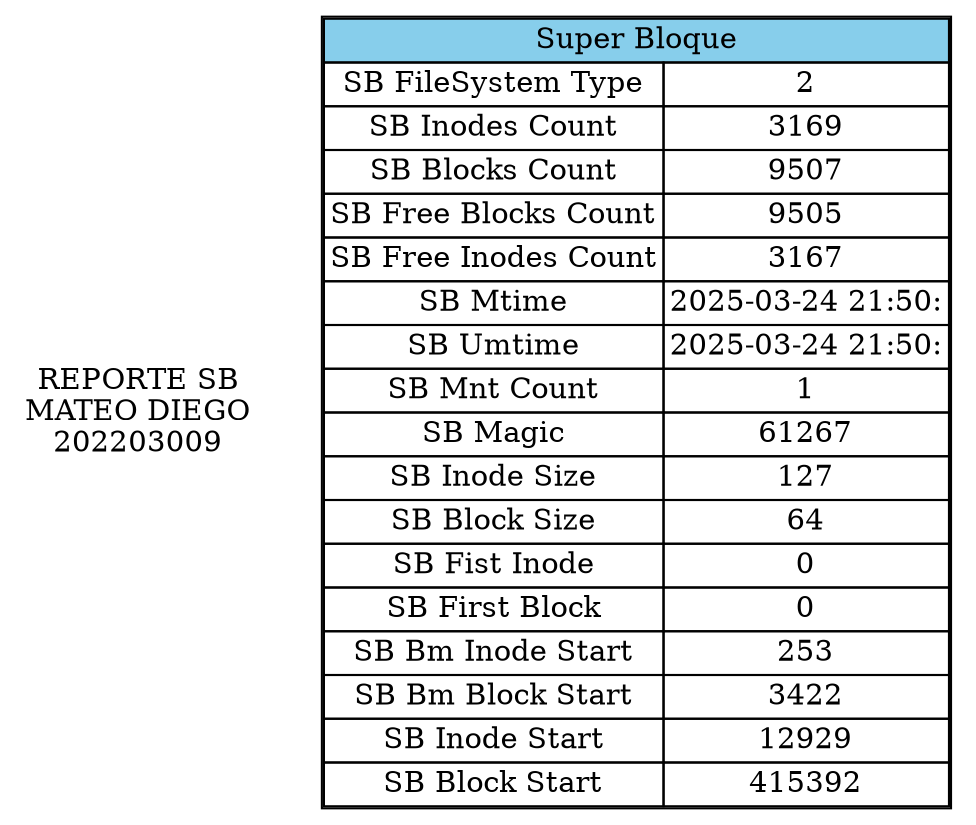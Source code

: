 digraph G {
node [shape=plaintext];
fontname="Courier New";
title [label="REPORTE SB
MATEO DIEGO
202203009"];
SBTable [label=<
<table border='1' cellborder='1' cellspacing='0'>
<tr><td bgcolor="skyblue" colspan='2'>Super Bloque</td></tr>
<tr><td>SB FileSystem Type</td><td>2</td></tr>
<tr><td>SB Inodes Count</td><td>3169</td></tr>
<tr><td>SB Blocks Count</td><td>9507</td></tr>
<tr><td>SB Free Blocks Count</td><td>9505</td></tr>
<tr><td>SB Free Inodes Count</td><td>3167</td></tr>
<tr><td>SB Mtime</td><td>2025-03-24 21:50:</td></tr>
<tr><td>SB Umtime</td><td>2025-03-24 21:50:</td></tr>
<tr><td>SB Mnt Count</td><td>1</td></tr>
<tr><td>SB Magic</td><td>61267</td></tr>
<tr><td>SB Inode Size</td><td>127</td></tr>
<tr><td>SB Block Size</td><td>64</td></tr>
<tr><td>SB Fist Inode</td><td>0</td></tr>
<tr><td>SB First Block</td><td>0</td></tr>
<tr><td>SB Bm Inode Start</td><td>253</td></tr>
<tr><td>SB Bm Block Start</td><td>3422</td></tr>
<tr><td>SB Inode Start</td><td>12929</td></tr>
<tr><td>SB Block Start</td><td>415392</td></tr>
</table>
>];
}
